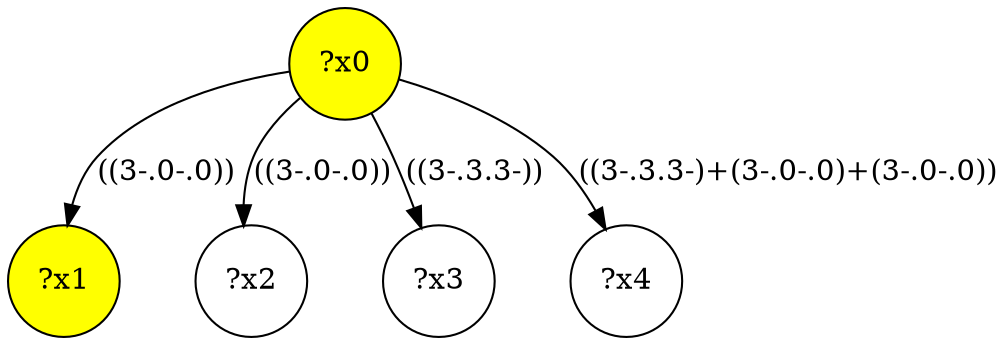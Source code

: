 digraph g {
	x0 [fillcolor="yellow", style="filled," shape=circle, label="?x0"];
	x1 [fillcolor="yellow", style="filled," shape=circle, label="?x1"];
	x0 -> x1 [label="((3-.0-.0))"];
	x2 [shape=circle, label="?x2"];
	x0 -> x2 [label="((3-.0-.0))"];
	x3 [shape=circle, label="?x3"];
	x0 -> x3 [label="((3-.3.3-))"];
	x4 [shape=circle, label="?x4"];
	x0 -> x4 [label="((3-.3.3-)+(3-.0-.0)+(3-.0-.0))"];
}
